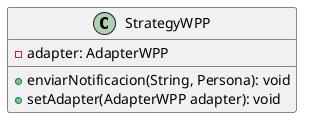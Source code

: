 @startuml
'https://plantuml.com/class-diagram

class StrategyWPP {
  - adapter: AdapterWPP
  + enviarNotificacion(String, Persona): void
  + setAdapter(AdapterWPP adapter): void
}

@enduml
